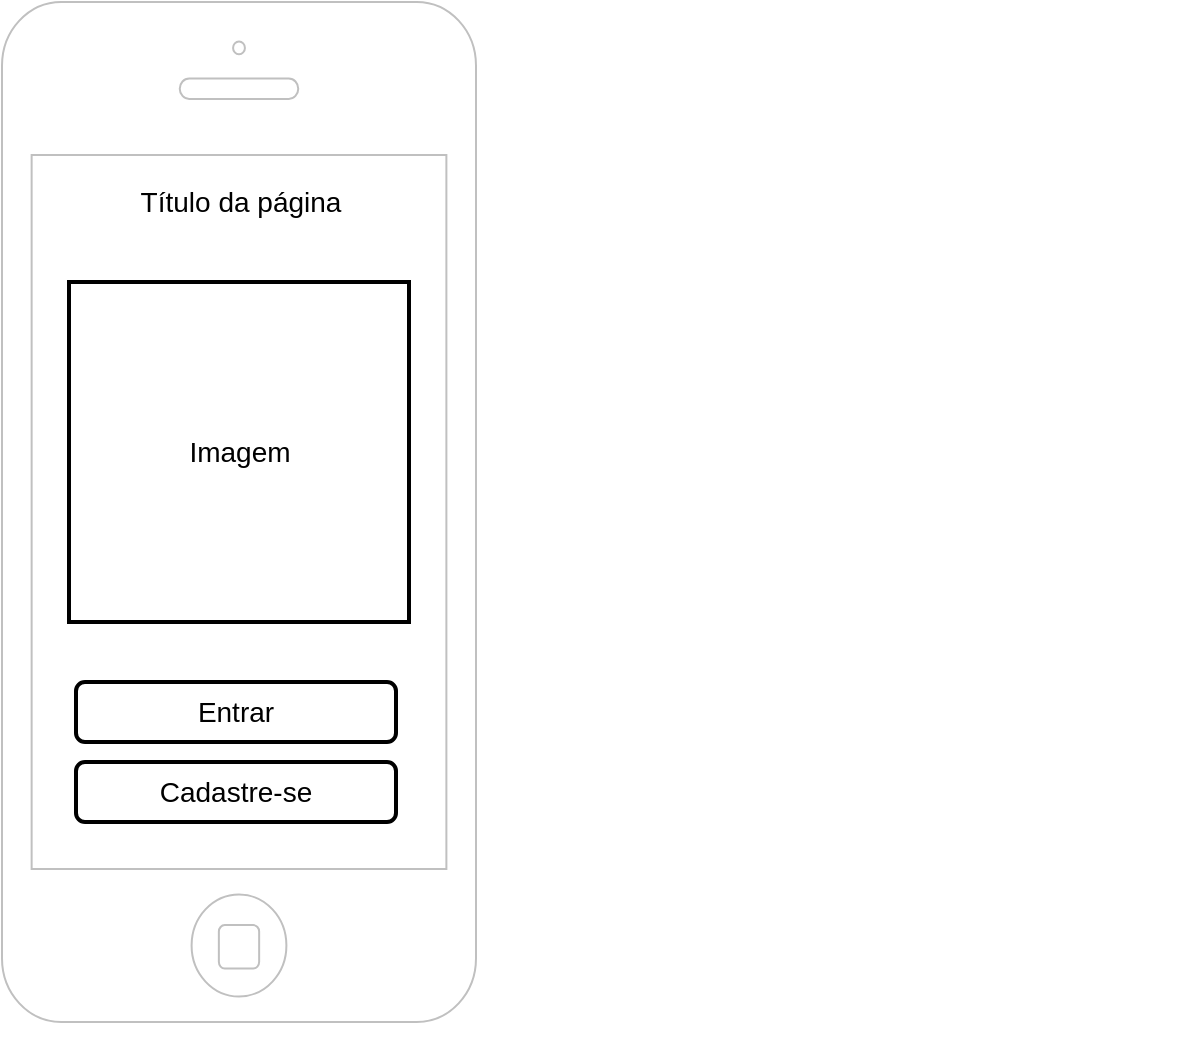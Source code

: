 <mxfile version="15.1.4" type="github" pages="3">
  <diagram id="1vZ9cfh2TAxz5ftT0Kra" name="Page-1">
    <mxGraphModel dx="868" dy="520" grid="1" gridSize="10" guides="1" tooltips="1" connect="1" arrows="1" fold="1" page="1" pageScale="1" pageWidth="827" pageHeight="1169" math="0" shadow="0">
      <root>
        <mxCell id="0" />
        <mxCell id="1" parent="0" />
        <mxCell id="cbIQ338BTW4LuEnU5a_4-1" value="" style="shape=image;imageAspect=0;aspect=fixed;verticalLabelPosition=bottom;verticalAlign=top;image=https://www.bookshelfapp.info/images/screenshots/1.png;" parent="1" vertex="1">
          <mxGeometry x="510" y="40" width="292" height="520" as="geometry" />
        </mxCell>
        <mxCell id="cbIQ338BTW4LuEnU5a_4-2" value="" style="html=1;verticalLabelPosition=bottom;labelBackgroundColor=#ffffff;verticalAlign=top;shadow=0;dashed=0;strokeWidth=1;shape=mxgraph.ios7.misc.iphone;strokeColor=#c0c0c0;" parent="1" vertex="1">
          <mxGeometry x="213" y="40" width="237" height="510" as="geometry" />
        </mxCell>
        <mxCell id="cbIQ338BTW4LuEnU5a_4-3" value="Título da página" style="text;html=1;resizable=0;autosize=1;align=center;verticalAlign=middle;points=[];fillColor=none;strokeColor=none;rounded=0;strokeWidth=2;horizontal=1;spacing=9;fontSize=14;" parent="1" vertex="1">
          <mxGeometry x="266.5" y="120" width="130" height="40" as="geometry" />
        </mxCell>
        <mxCell id="cbIQ338BTW4LuEnU5a_4-4" value="Imagem" style="whiteSpace=wrap;html=1;aspect=fixed;fontSize=14;strokeWidth=2;align=center;" parent="1" vertex="1">
          <mxGeometry x="246.5" y="180" width="170" height="170" as="geometry" />
        </mxCell>
        <mxCell id="cbIQ338BTW4LuEnU5a_4-5" value="Entrar" style="rounded=1;whiteSpace=wrap;html=1;fontSize=14;strokeWidth=2;align=center;" parent="1" vertex="1">
          <mxGeometry x="250" y="380" width="160" height="30" as="geometry" />
        </mxCell>
        <mxCell id="cbIQ338BTW4LuEnU5a_4-6" value="Cadastre-se" style="rounded=1;whiteSpace=wrap;html=1;fontSize=14;strokeWidth=2;align=center;" parent="1" vertex="1">
          <mxGeometry x="250" y="420" width="160" height="30" as="geometry" />
        </mxCell>
      </root>
    </mxGraphModel>
  </diagram>
  <diagram id="VpgifKulws5G5SV9JF0V" name="Page-2">
    <mxGraphModel dx="1271" dy="520" grid="1" gridSize="10" guides="1" tooltips="1" connect="1" arrows="1" fold="1" page="1" pageScale="1" pageWidth="827" pageHeight="1169" math="0" shadow="0">
      <root>
        <mxCell id="ssV0czQq5xQ3oT86LQeA-0" />
        <mxCell id="ssV0czQq5xQ3oT86LQeA-1" parent="ssV0czQq5xQ3oT86LQeA-0" />
        <mxCell id="ssV0czQq5xQ3oT86LQeA-2" value="" style="html=1;verticalLabelPosition=bottom;labelBackgroundColor=#ffffff;verticalAlign=top;shadow=0;dashed=0;strokeWidth=1;shape=mxgraph.ios7.misc.iphone;strokeColor=#c0c0c0;" parent="ssV0czQq5xQ3oT86LQeA-1" vertex="1">
          <mxGeometry x="110" y="550" width="277" height="530" as="geometry" />
        </mxCell>
        <mxCell id="ssV0czQq5xQ3oT86LQeA-4" value="Título da Página" style="text;html=1;resizable=0;autosize=1;align=center;verticalAlign=middle;points=[];fillColor=none;strokeColor=none;rounded=0;fontSize=14;" parent="ssV0czQq5xQ3oT86LQeA-1" vertex="1">
          <mxGeometry x="120" y="640" width="120" height="20" as="geometry" />
        </mxCell>
        <mxCell id="ssV0czQq5xQ3oT86LQeA-6" value="" style="rounded=0;whiteSpace=wrap;html=1;fontSize=14;strokeWidth=2;align=center;" parent="ssV0czQq5xQ3oT86LQeA-1" vertex="1">
          <mxGeometry x="130" y="950" width="240" height="50" as="geometry" />
        </mxCell>
        <mxCell id="ssV0czQq5xQ3oT86LQeA-13" value="&lt;b&gt;Home&lt;/b&gt;" style="text;html=1;resizable=0;autosize=1;align=center;verticalAlign=middle;points=[];fillColor=none;strokeColor=none;rounded=0;fontSize=14;" parent="ssV0czQq5xQ3oT86LQeA-1" vertex="1">
          <mxGeometry x="150" y="965" width="50" height="20" as="geometry" />
        </mxCell>
        <mxCell id="ssV0czQq5xQ3oT86LQeA-14" value="Perfil" style="rounded=0;whiteSpace=wrap;html=1;fontSize=14;strokeWidth=2;align=center;" parent="ssV0czQq5xQ3oT86LQeA-1" vertex="1">
          <mxGeometry x="250" y="950" width="120" height="50" as="geometry" />
        </mxCell>
        <mxCell id="ssV0czQq5xQ3oT86LQeA-15" value="" style="rounded=1;whiteSpace=wrap;html=1;fontSize=14;strokeWidth=2;align=center;" parent="ssV0czQq5xQ3oT86LQeA-1" vertex="1">
          <mxGeometry x="130" y="670" width="240" height="10" as="geometry" />
        </mxCell>
        <mxCell id="ssV0czQq5xQ3oT86LQeA-16" style="edgeStyle=orthogonalEdgeStyle;rounded=0;orthogonalLoop=1;jettySize=auto;html=1;exitX=0.5;exitY=1;exitDx=0;exitDy=0;fontSize=14;" parent="ssV0czQq5xQ3oT86LQeA-1" source="ssV0czQq5xQ3oT86LQeA-15" target="ssV0czQq5xQ3oT86LQeA-15" edge="1">
          <mxGeometry relative="1" as="geometry" />
        </mxCell>
        <mxCell id="ssV0czQq5xQ3oT86LQeA-18" value="" style="rounded=0;whiteSpace=wrap;html=1;fontSize=14;strokeWidth=2;align=center;" parent="ssV0czQq5xQ3oT86LQeA-1" vertex="1">
          <mxGeometry x="140" y="700" width="70" height="60" as="geometry" />
        </mxCell>
        <mxCell id="ssV0czQq5xQ3oT86LQeA-19" value="Imagem1" style="text;html=1;resizable=0;autosize=1;align=center;verticalAlign=middle;points=[];fillColor=none;strokeColor=none;rounded=0;fontSize=14;" parent="ssV0czQq5xQ3oT86LQeA-1" vertex="1">
          <mxGeometry x="140" y="720" width="70" height="20" as="geometry" />
        </mxCell>
        <mxCell id="ssV0czQq5xQ3oT86LQeA-23" value="&amp;nbsp; &amp;nbsp; &amp;nbsp; &amp;nbsp; &amp;nbsp; &amp;nbsp; &amp;nbsp; &amp;nbsp; &amp;nbsp; &amp;nbsp;Reportagem 1 - &lt;br&gt;&amp;nbsp; &amp;nbsp; &amp;nbsp; &amp;nbsp;Edição 1" style="text;html=1;resizable=0;autosize=1;align=center;verticalAlign=middle;points=[];fillColor=none;strokeColor=none;rounded=0;fontSize=14;" parent="ssV0czQq5xQ3oT86LQeA-1" vertex="1">
          <mxGeometry x="153.5" y="700" width="190" height="40" as="geometry" />
        </mxCell>
        <mxCell id="ssV0czQq5xQ3oT86LQeA-25" value="Descrição da reportagem" style="text;html=1;resizable=0;autosize=1;align=center;verticalAlign=middle;points=[];fillColor=none;strokeColor=none;rounded=0;fontSize=10;" parent="ssV0czQq5xQ3oT86LQeA-1" vertex="1">
          <mxGeometry x="230" y="740" width="130" height="20" as="geometry" />
        </mxCell>
        <mxCell id="p0NNiC7ggiBJWwDh4AgH-2" value="&amp;nbsp; &amp;nbsp; &amp;nbsp; &amp;nbsp; &amp;nbsp; &amp;nbsp; &amp;nbsp; &amp;nbsp; &amp;nbsp; &amp;nbsp;Reportagem 1 - &lt;br&gt;&amp;nbsp; &amp;nbsp; &amp;nbsp; &amp;nbsp;Edição 1" style="text;html=1;resizable=0;autosize=1;align=center;verticalAlign=middle;points=[];fillColor=none;strokeColor=none;rounded=0;fontSize=14;" vertex="1" parent="ssV0czQq5xQ3oT86LQeA-1">
          <mxGeometry x="155" y="785" width="190" height="40" as="geometry" />
        </mxCell>
        <mxCell id="p0NNiC7ggiBJWwDh4AgH-4" value="&amp;nbsp; &amp;nbsp; &amp;nbsp; &amp;nbsp; &amp;nbsp; &amp;nbsp; &amp;nbsp; &amp;nbsp; &amp;nbsp; &amp;nbsp;Reportagem 1 - &lt;br&gt;&amp;nbsp; &amp;nbsp; &amp;nbsp; &amp;nbsp;Edição 1" style="text;html=1;resizable=0;autosize=1;align=center;verticalAlign=middle;points=[];fillColor=none;strokeColor=none;rounded=0;fontSize=14;" vertex="1" parent="ssV0czQq5xQ3oT86LQeA-1">
          <mxGeometry x="155" y="870" width="190" height="40" as="geometry" />
        </mxCell>
        <mxCell id="p0NNiC7ggiBJWwDh4AgH-5" value="Descrição da reportagem" style="text;html=1;resizable=0;autosize=1;align=center;verticalAlign=middle;points=[];fillColor=none;strokeColor=none;rounded=0;fontSize=10;" vertex="1" parent="ssV0czQq5xQ3oT86LQeA-1">
          <mxGeometry x="230" y="820" width="130" height="20" as="geometry" />
        </mxCell>
        <mxCell id="p0NNiC7ggiBJWwDh4AgH-7" value="Descrição da reportagem" style="text;html=1;resizable=0;autosize=1;align=center;verticalAlign=middle;points=[];fillColor=none;strokeColor=none;rounded=0;fontSize=10;" vertex="1" parent="ssV0czQq5xQ3oT86LQeA-1">
          <mxGeometry x="230" y="910" width="130" height="20" as="geometry" />
        </mxCell>
        <mxCell id="p0NNiC7ggiBJWwDh4AgH-8" value="Imagem2" style="rounded=0;whiteSpace=wrap;html=1;fontSize=14;strokeWidth=2;align=center;" vertex="1" parent="ssV0czQq5xQ3oT86LQeA-1">
          <mxGeometry x="140" y="785" width="70" height="60" as="geometry" />
        </mxCell>
        <mxCell id="p0NNiC7ggiBJWwDh4AgH-9" value="Imagem3" style="rounded=0;whiteSpace=wrap;html=1;fontSize=14;strokeWidth=2;align=center;" vertex="1" parent="ssV0czQq5xQ3oT86LQeA-1">
          <mxGeometry x="140" y="870" width="70" height="60" as="geometry" />
        </mxCell>
      </root>
    </mxGraphModel>
  </diagram>
  <diagram id="DStIzCNSkEPszHXbWASS" name="Page-3">
    <mxGraphModel dx="868" dy="520" grid="1" gridSize="10" guides="1" tooltips="1" connect="1" arrows="1" fold="1" page="1" pageScale="1" pageWidth="827" pageHeight="1169" math="0" shadow="0">
      <root>
        <mxCell id="rYdo2-sIR2QY2s_oFUP6-0" />
        <mxCell id="rYdo2-sIR2QY2s_oFUP6-1" parent="rYdo2-sIR2QY2s_oFUP6-0" />
        <mxCell id="_5H-dGnMg1IjNjk707Ut-0" value="" style="html=1;verticalLabelPosition=bottom;labelBackgroundColor=#ffffff;verticalAlign=top;shadow=0;dashed=0;strokeWidth=1;shape=mxgraph.ios7.misc.iphone;strokeColor=#c0c0c0;" parent="rYdo2-sIR2QY2s_oFUP6-1" vertex="1">
          <mxGeometry x="100" y="90" width="277" height="530" as="geometry" />
        </mxCell>
      </root>
    </mxGraphModel>
  </diagram>
</mxfile>
